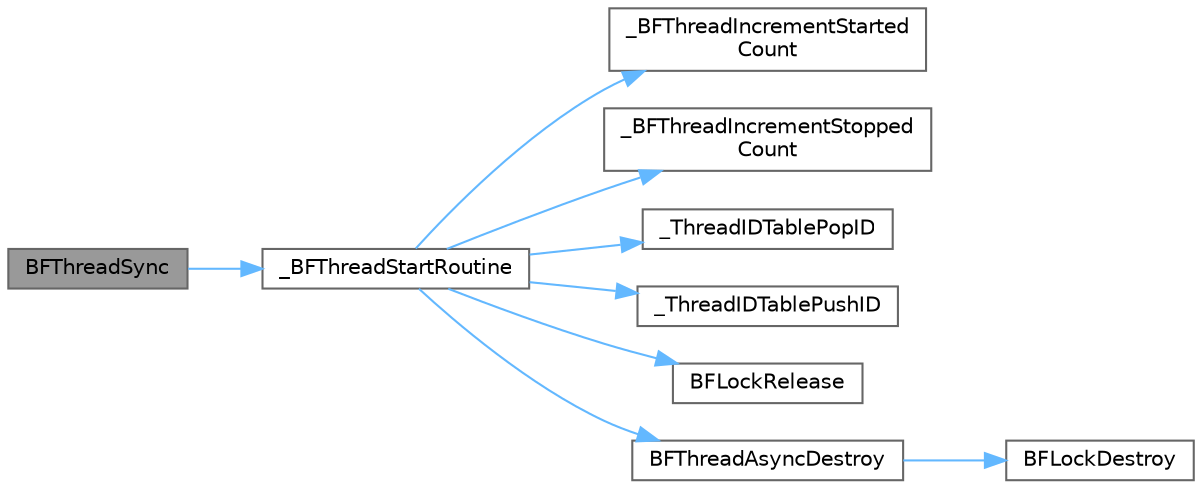 digraph "BFThreadSync"
{
 // LATEX_PDF_SIZE
  bgcolor="transparent";
  edge [fontname=Helvetica,fontsize=10,labelfontname=Helvetica,labelfontsize=10];
  node [fontname=Helvetica,fontsize=10,shape=box,height=0.2,width=0.4];
  rankdir="LR";
  Node1 [id="Node000001",label="BFThreadSync",height=0.2,width=0.4,color="gray40", fillcolor="grey60", style="filled", fontcolor="black",tooltip=" "];
  Node1 -> Node2 [id="edge1_Node000001_Node000002",color="steelblue1",style="solid",tooltip=" "];
  Node2 [id="Node000002",label="_BFThreadStartRoutine",height=0.2,width=0.4,color="grey40", fillcolor="white", style="filled",URL="$d3/de7/thread_8c.html#af0c87d7ef09b59bea5937027a05bf5e6",tooltip=" "];
  Node2 -> Node3 [id="edge2_Node000002_Node000003",color="steelblue1",style="solid",tooltip=" "];
  Node3 [id="Node000003",label="_BFThreadIncrementStarted\lCount",height=0.2,width=0.4,color="grey40", fillcolor="white", style="filled",URL="$d3/de7/thread_8c.html#abdefb8adcf060638c561dc1a9f7ead21",tooltip=" "];
  Node2 -> Node4 [id="edge3_Node000002_Node000004",color="steelblue1",style="solid",tooltip=" "];
  Node4 [id="Node000004",label="_BFThreadIncrementStopped\lCount",height=0.2,width=0.4,color="grey40", fillcolor="white", style="filled",URL="$d3/de7/thread_8c.html#a3ae51e4a89415ab4cf65cc1c4ff19c3f",tooltip=" "];
  Node2 -> Node5 [id="edge4_Node000002_Node000005",color="steelblue1",style="solid",tooltip=" "];
  Node5 [id="Node000005",label="_ThreadIDTablePopID",height=0.2,width=0.4,color="grey40", fillcolor="white", style="filled",URL="$d3/de7/thread_8c.html#ac3407ab0b2e28bd037da41f1c0257101",tooltip=" "];
  Node2 -> Node6 [id="edge5_Node000002_Node000006",color="steelblue1",style="solid",tooltip=" "];
  Node6 [id="Node000006",label="_ThreadIDTablePushID",height=0.2,width=0.4,color="grey40", fillcolor="white", style="filled",URL="$d3/de7/thread_8c.html#a4e90994c4b6ec41fa8b12a8ff9ff6f8a",tooltip=" "];
  Node2 -> Node7 [id="edge6_Node000002_Node000007",color="steelblue1",style="solid",tooltip=" "];
  Node7 [id="Node000007",label="BFLockRelease",height=0.2,width=0.4,color="grey40", fillcolor="white", style="filled",URL="$da/dae/lock_8c.html#a67c777f4cc23209f667a7c40c18f40ff",tooltip=" "];
  Node2 -> Node8 [id="edge7_Node000002_Node000008",color="steelblue1",style="solid",tooltip=" "];
  Node8 [id="Node000008",label="BFThreadAsyncDestroy",height=0.2,width=0.4,color="grey40", fillcolor="white", style="filled",URL="$d3/de7/thread_8c.html#af3844706d8b1b2102c7435b4e1a9342d",tooltip=" "];
  Node8 -> Node9 [id="edge8_Node000008_Node000009",color="steelblue1",style="solid",tooltip=" "];
  Node9 [id="Node000009",label="BFLockDestroy",height=0.2,width=0.4,color="grey40", fillcolor="white", style="filled",URL="$da/dae/lock_8c.html#a872c591f89918434bb75147ffe213447",tooltip=" "];
}
